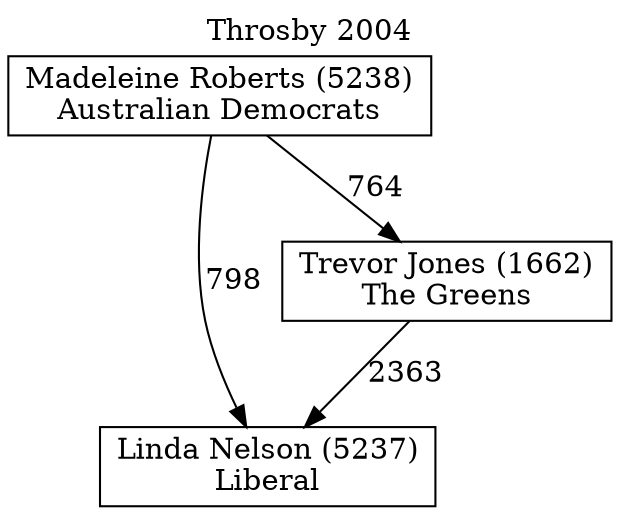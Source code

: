 // House preference flow
digraph "Linda Nelson (5237)_Throsby_2004" {
	graph [label="Throsby 2004" labelloc=t mclimit=10]
	node [shape=box]
	"Linda Nelson (5237)" [label="Linda Nelson (5237)
Liberal"]
	"Trevor Jones (1662)" [label="Trevor Jones (1662)
The Greens"]
	"Madeleine Roberts (5238)" [label="Madeleine Roberts (5238)
Australian Democrats"]
	"Trevor Jones (1662)" -> "Linda Nelson (5237)" [label=2363]
	"Madeleine Roberts (5238)" -> "Trevor Jones (1662)" [label=764]
	"Madeleine Roberts (5238)" -> "Linda Nelson (5237)" [label=798]
}
